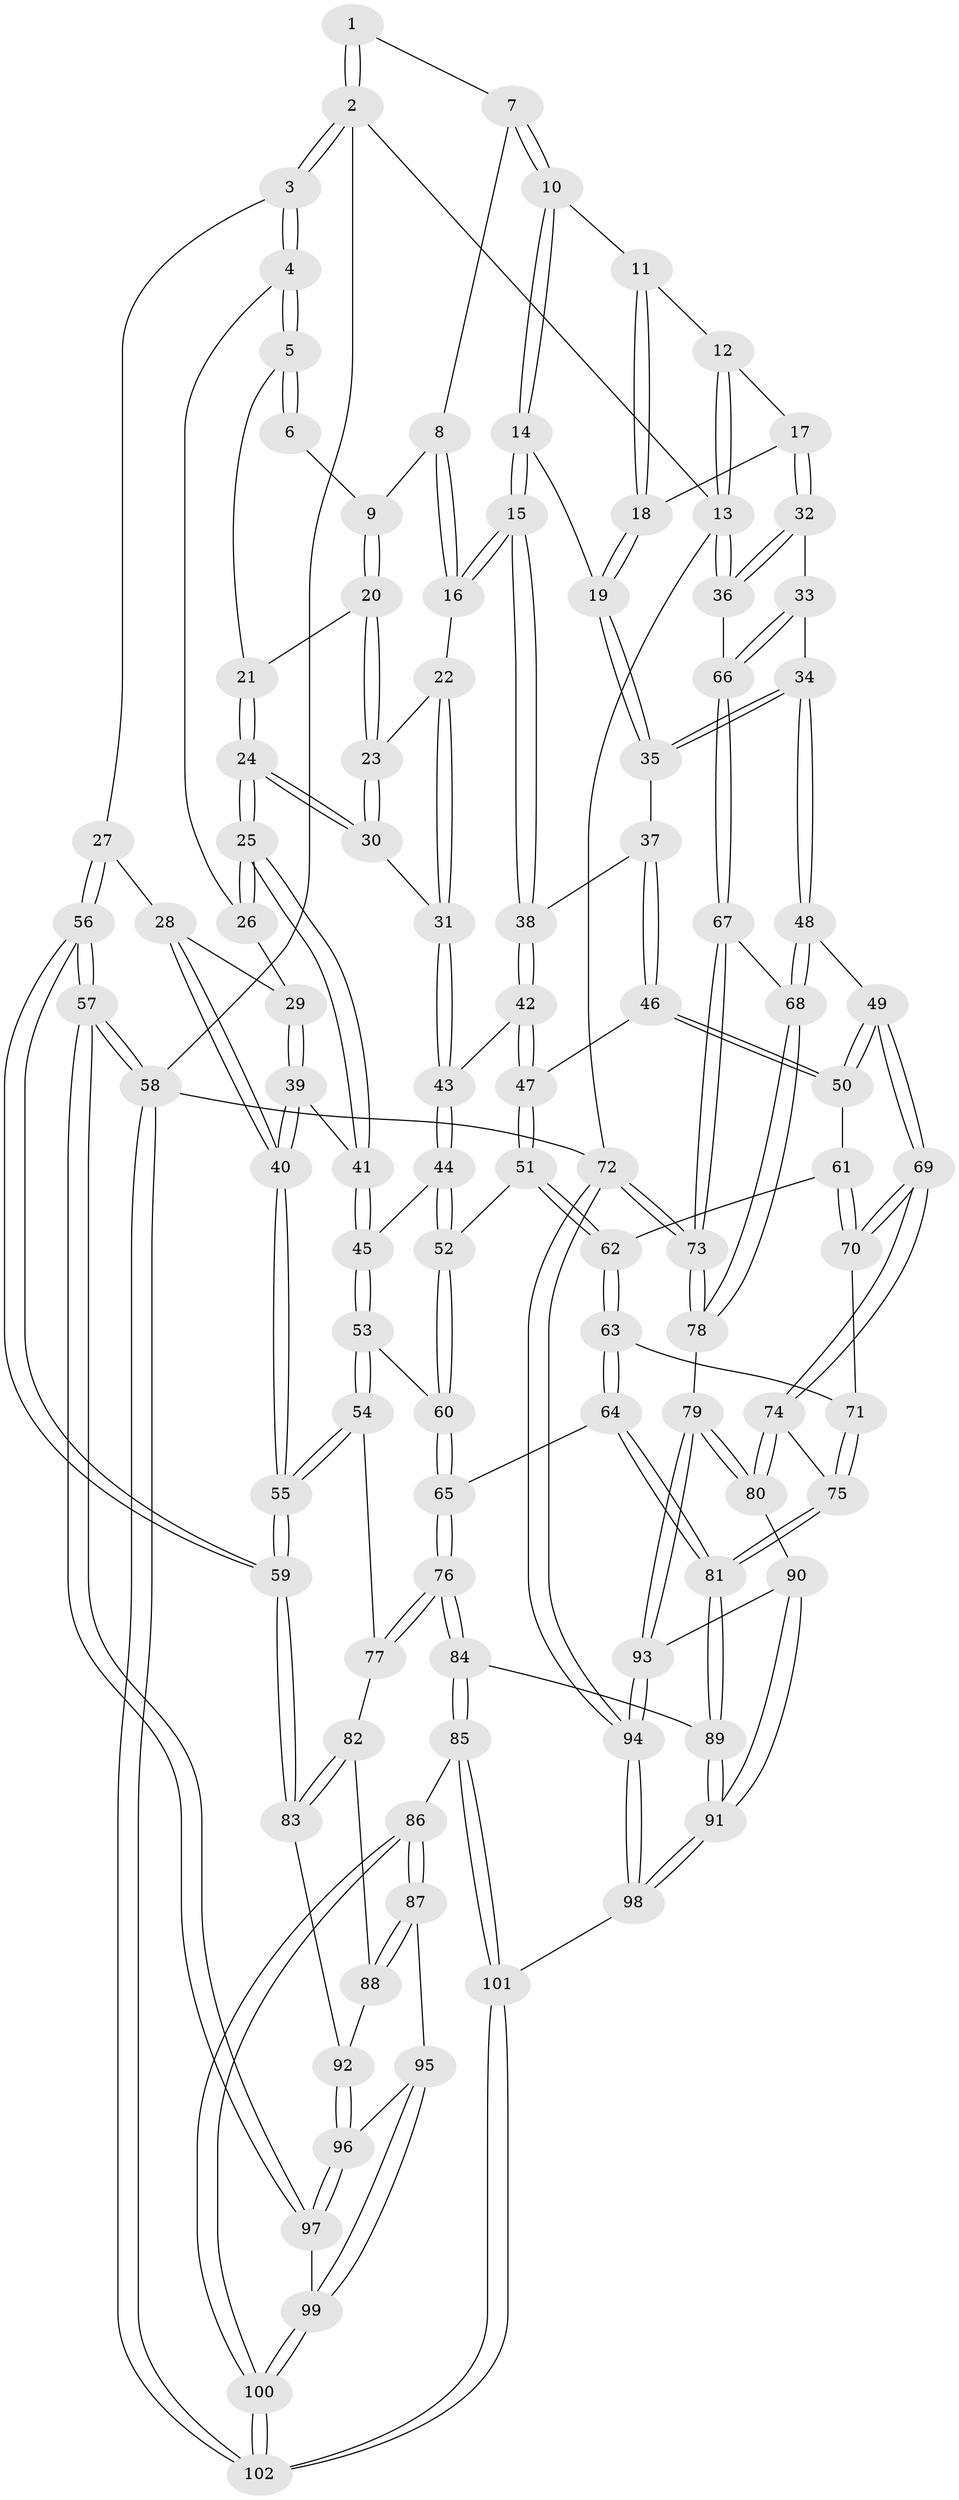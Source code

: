 // Generated by graph-tools (version 1.1) at 2025/16/03/09/25 04:16:56]
// undirected, 102 vertices, 252 edges
graph export_dot {
graph [start="1"]
  node [color=gray90,style=filled];
  1 [pos="+0.359199020105327+0"];
  2 [pos="+0+0"];
  3 [pos="+0+0"];
  4 [pos="+0.22125618008284686+0.1022365832109865"];
  5 [pos="+0.3254684341493273+0.0841424412028131"];
  6 [pos="+0.35367996070068+0"];
  7 [pos="+0.6447979053259628+0"];
  8 [pos="+0.6197486718982468+0"];
  9 [pos="+0.4709432428439563+0.09089578877088414"];
  10 [pos="+0.7214323962262661+0"];
  11 [pos="+0.7376131828836452+0"];
  12 [pos="+1+0"];
  13 [pos="+1+0"];
  14 [pos="+0.6772159664771024+0.18133297616772548"];
  15 [pos="+0.5801133778353758+0.2121930277649507"];
  16 [pos="+0.5731311936165373+0.2066471936394378"];
  17 [pos="+0.9064227935917676+0.19539235170558739"];
  18 [pos="+0.838156987590278+0.18220430399369594"];
  19 [pos="+0.7927861317431063+0.20840495625134756"];
  20 [pos="+0.4567128914252858+0.1444174515753002"];
  21 [pos="+0.3262630486917177+0.08507073599046278"];
  22 [pos="+0.544738032517076+0.19893980340425377"];
  23 [pos="+0.45839923080899136+0.1477362739848676"];
  24 [pos="+0.31039370722006504+0.2787713261245943"];
  25 [pos="+0.28714489563555207+0.29748965212880235"];
  26 [pos="+0.22066720718219876+0.11673050751652586"];
  27 [pos="+0+0"];
  28 [pos="+0.06999582483918551+0.2155847736739776"];
  29 [pos="+0.1443120454401912+0.2455745430180688"];
  30 [pos="+0.3515407273475757+0.2651968434834542"];
  31 [pos="+0.4355650429976842+0.2941866965520487"];
  32 [pos="+0.9096887616744714+0.19699626222727865"];
  33 [pos="+0.885590303231804+0.41238222692634313"];
  34 [pos="+0.8764034657210431+0.4214846789242709"];
  35 [pos="+0.7761729208601466+0.2761049173875619"];
  36 [pos="+1+0.2275680166110057"];
  37 [pos="+0.723481388467115+0.3302763930108391"];
  38 [pos="+0.5819189744068972+0.2290841924691057"];
  39 [pos="+0.22881759532449486+0.3240536859893405"];
  40 [pos="+0.06806763958572003+0.47074525609971596"];
  41 [pos="+0.27063648566991816+0.3214072745232649"];
  42 [pos="+0.5681084381887781+0.32294799655728595"];
  43 [pos="+0.4671800249819126+0.35217750382907376"];
  44 [pos="+0.45116522617355603+0.37841970488241966"];
  45 [pos="+0.29274353388678903+0.35482304935824033"];
  46 [pos="+0.704301966085616+0.3949079173447735"];
  47 [pos="+0.5777767986985212+0.3432193715389246"];
  48 [pos="+0.8457704456477966+0.4907123927121484"];
  49 [pos="+0.8111277175525049+0.49908196050559944"];
  50 [pos="+0.7196284383225813+0.4375390791340431"];
  51 [pos="+0.5588619505857086+0.43445700907042245"];
  52 [pos="+0.4610896045655826+0.44073485035800025"];
  53 [pos="+0.3308834771435315+0.5004770503269907"];
  54 [pos="+0.25531951148532683+0.55670415372221"];
  55 [pos="+0.0050411864067478685+0.5531429694318574"];
  56 [pos="+0+0.5816421361785571"];
  57 [pos="+0+1"];
  58 [pos="+0+1"];
  59 [pos="+0+0.5841464645586895"];
  60 [pos="+0.41005822805627695+0.5225000448335044"];
  61 [pos="+0.6073134512228068+0.4874330086534111"];
  62 [pos="+0.5926735925876147+0.4883387007883965"];
  63 [pos="+0.5221058838472075+0.5961378273192138"];
  64 [pos="+0.5189401152963038+0.5987619196479986"];
  65 [pos="+0.47963261290958115+0.6133067006569136"];
  66 [pos="+1+0.2878928784041295"];
  67 [pos="+1+0.4929351704118376"];
  68 [pos="+0.8923177903227051+0.524384440350448"];
  69 [pos="+0.7651965352749696+0.5727392964347501"];
  70 [pos="+0.6542498737698352+0.5473280389084388"];
  71 [pos="+0.6291820180806417+0.5905227606334342"];
  72 [pos="+1+1"];
  73 [pos="+1+0.6737642938641037"];
  74 [pos="+0.7420764218244894+0.6414782621786387"];
  75 [pos="+0.7368543194289083+0.6447667847654033"];
  76 [pos="+0.4416062162376223+0.737244199793917"];
  77 [pos="+0.2937821685659668+0.6637084338361103"];
  78 [pos="+0.9455748106083324+0.6660839577388041"];
  79 [pos="+0.9044683214952683+0.7181946505400475"];
  80 [pos="+0.7920082852155851+0.6795874693209978"];
  81 [pos="+0.6848451802447283+0.7018464356426836"];
  82 [pos="+0.2658540879570476+0.6856372314901407"];
  83 [pos="+0+0.6324887888367372"];
  84 [pos="+0.444396796355509+0.7568091066087429"];
  85 [pos="+0.39296154500543634+0.8289926303518501"];
  86 [pos="+0.36754756497246877+0.8381927324048725"];
  87 [pos="+0.2608687851736881+0.8240497985812011"];
  88 [pos="+0.24001879086948077+0.7326354821301182"];
  89 [pos="+0.6445944161152014+0.8264353669971419"];
  90 [pos="+0.7890824481453743+0.7614820509279228"];
  91 [pos="+0.6850724701038509+0.8914479622278189"];
  92 [pos="+0.037646028036138854+0.6802579652214654"];
  93 [pos="+0.9030285714299621+0.7736142807089598"];
  94 [pos="+0.9703660397167811+1"];
  95 [pos="+0.22160039387909222+0.8380070868376529"];
  96 [pos="+0.1230877687039412+0.8204401373803502"];
  97 [pos="+0.0917167270888769+0.9076717137764406"];
  98 [pos="+0.7977612933403023+1"];
  99 [pos="+0.21194390234521246+0.972605356772673"];
  100 [pos="+0.2551617790014574+1"];
  101 [pos="+0.5505039607817634+1"];
  102 [pos="+0.2564674755426124+1"];
  1 -- 2;
  1 -- 2;
  1 -- 7;
  2 -- 3;
  2 -- 3;
  2 -- 13;
  2 -- 58;
  3 -- 4;
  3 -- 4;
  3 -- 27;
  4 -- 5;
  4 -- 5;
  4 -- 26;
  5 -- 6;
  5 -- 6;
  5 -- 21;
  6 -- 9;
  7 -- 8;
  7 -- 10;
  7 -- 10;
  8 -- 9;
  8 -- 16;
  8 -- 16;
  9 -- 20;
  9 -- 20;
  10 -- 11;
  10 -- 14;
  10 -- 14;
  11 -- 12;
  11 -- 18;
  11 -- 18;
  12 -- 13;
  12 -- 13;
  12 -- 17;
  13 -- 36;
  13 -- 36;
  13 -- 72;
  14 -- 15;
  14 -- 15;
  14 -- 19;
  15 -- 16;
  15 -- 16;
  15 -- 38;
  15 -- 38;
  16 -- 22;
  17 -- 18;
  17 -- 32;
  17 -- 32;
  18 -- 19;
  18 -- 19;
  19 -- 35;
  19 -- 35;
  20 -- 21;
  20 -- 23;
  20 -- 23;
  21 -- 24;
  21 -- 24;
  22 -- 23;
  22 -- 31;
  22 -- 31;
  23 -- 30;
  23 -- 30;
  24 -- 25;
  24 -- 25;
  24 -- 30;
  24 -- 30;
  25 -- 26;
  25 -- 26;
  25 -- 41;
  25 -- 41;
  26 -- 29;
  27 -- 28;
  27 -- 56;
  27 -- 56;
  28 -- 29;
  28 -- 40;
  28 -- 40;
  29 -- 39;
  29 -- 39;
  30 -- 31;
  31 -- 43;
  31 -- 43;
  32 -- 33;
  32 -- 36;
  32 -- 36;
  33 -- 34;
  33 -- 66;
  33 -- 66;
  34 -- 35;
  34 -- 35;
  34 -- 48;
  34 -- 48;
  35 -- 37;
  36 -- 66;
  37 -- 38;
  37 -- 46;
  37 -- 46;
  38 -- 42;
  38 -- 42;
  39 -- 40;
  39 -- 40;
  39 -- 41;
  40 -- 55;
  40 -- 55;
  41 -- 45;
  41 -- 45;
  42 -- 43;
  42 -- 47;
  42 -- 47;
  43 -- 44;
  43 -- 44;
  44 -- 45;
  44 -- 52;
  44 -- 52;
  45 -- 53;
  45 -- 53;
  46 -- 47;
  46 -- 50;
  46 -- 50;
  47 -- 51;
  47 -- 51;
  48 -- 49;
  48 -- 68;
  48 -- 68;
  49 -- 50;
  49 -- 50;
  49 -- 69;
  49 -- 69;
  50 -- 61;
  51 -- 52;
  51 -- 62;
  51 -- 62;
  52 -- 60;
  52 -- 60;
  53 -- 54;
  53 -- 54;
  53 -- 60;
  54 -- 55;
  54 -- 55;
  54 -- 77;
  55 -- 59;
  55 -- 59;
  56 -- 57;
  56 -- 57;
  56 -- 59;
  56 -- 59;
  57 -- 58;
  57 -- 58;
  57 -- 97;
  57 -- 97;
  58 -- 102;
  58 -- 102;
  58 -- 72;
  59 -- 83;
  59 -- 83;
  60 -- 65;
  60 -- 65;
  61 -- 62;
  61 -- 70;
  61 -- 70;
  62 -- 63;
  62 -- 63;
  63 -- 64;
  63 -- 64;
  63 -- 71;
  64 -- 65;
  64 -- 81;
  64 -- 81;
  65 -- 76;
  65 -- 76;
  66 -- 67;
  66 -- 67;
  67 -- 68;
  67 -- 73;
  67 -- 73;
  68 -- 78;
  68 -- 78;
  69 -- 70;
  69 -- 70;
  69 -- 74;
  69 -- 74;
  70 -- 71;
  71 -- 75;
  71 -- 75;
  72 -- 73;
  72 -- 73;
  72 -- 94;
  72 -- 94;
  73 -- 78;
  73 -- 78;
  74 -- 75;
  74 -- 80;
  74 -- 80;
  75 -- 81;
  75 -- 81;
  76 -- 77;
  76 -- 77;
  76 -- 84;
  76 -- 84;
  77 -- 82;
  78 -- 79;
  79 -- 80;
  79 -- 80;
  79 -- 93;
  79 -- 93;
  80 -- 90;
  81 -- 89;
  81 -- 89;
  82 -- 83;
  82 -- 83;
  82 -- 88;
  83 -- 92;
  84 -- 85;
  84 -- 85;
  84 -- 89;
  85 -- 86;
  85 -- 101;
  85 -- 101;
  86 -- 87;
  86 -- 87;
  86 -- 100;
  86 -- 100;
  87 -- 88;
  87 -- 88;
  87 -- 95;
  88 -- 92;
  89 -- 91;
  89 -- 91;
  90 -- 91;
  90 -- 91;
  90 -- 93;
  91 -- 98;
  91 -- 98;
  92 -- 96;
  92 -- 96;
  93 -- 94;
  93 -- 94;
  94 -- 98;
  94 -- 98;
  95 -- 96;
  95 -- 99;
  95 -- 99;
  96 -- 97;
  96 -- 97;
  97 -- 99;
  98 -- 101;
  99 -- 100;
  99 -- 100;
  100 -- 102;
  100 -- 102;
  101 -- 102;
  101 -- 102;
}
